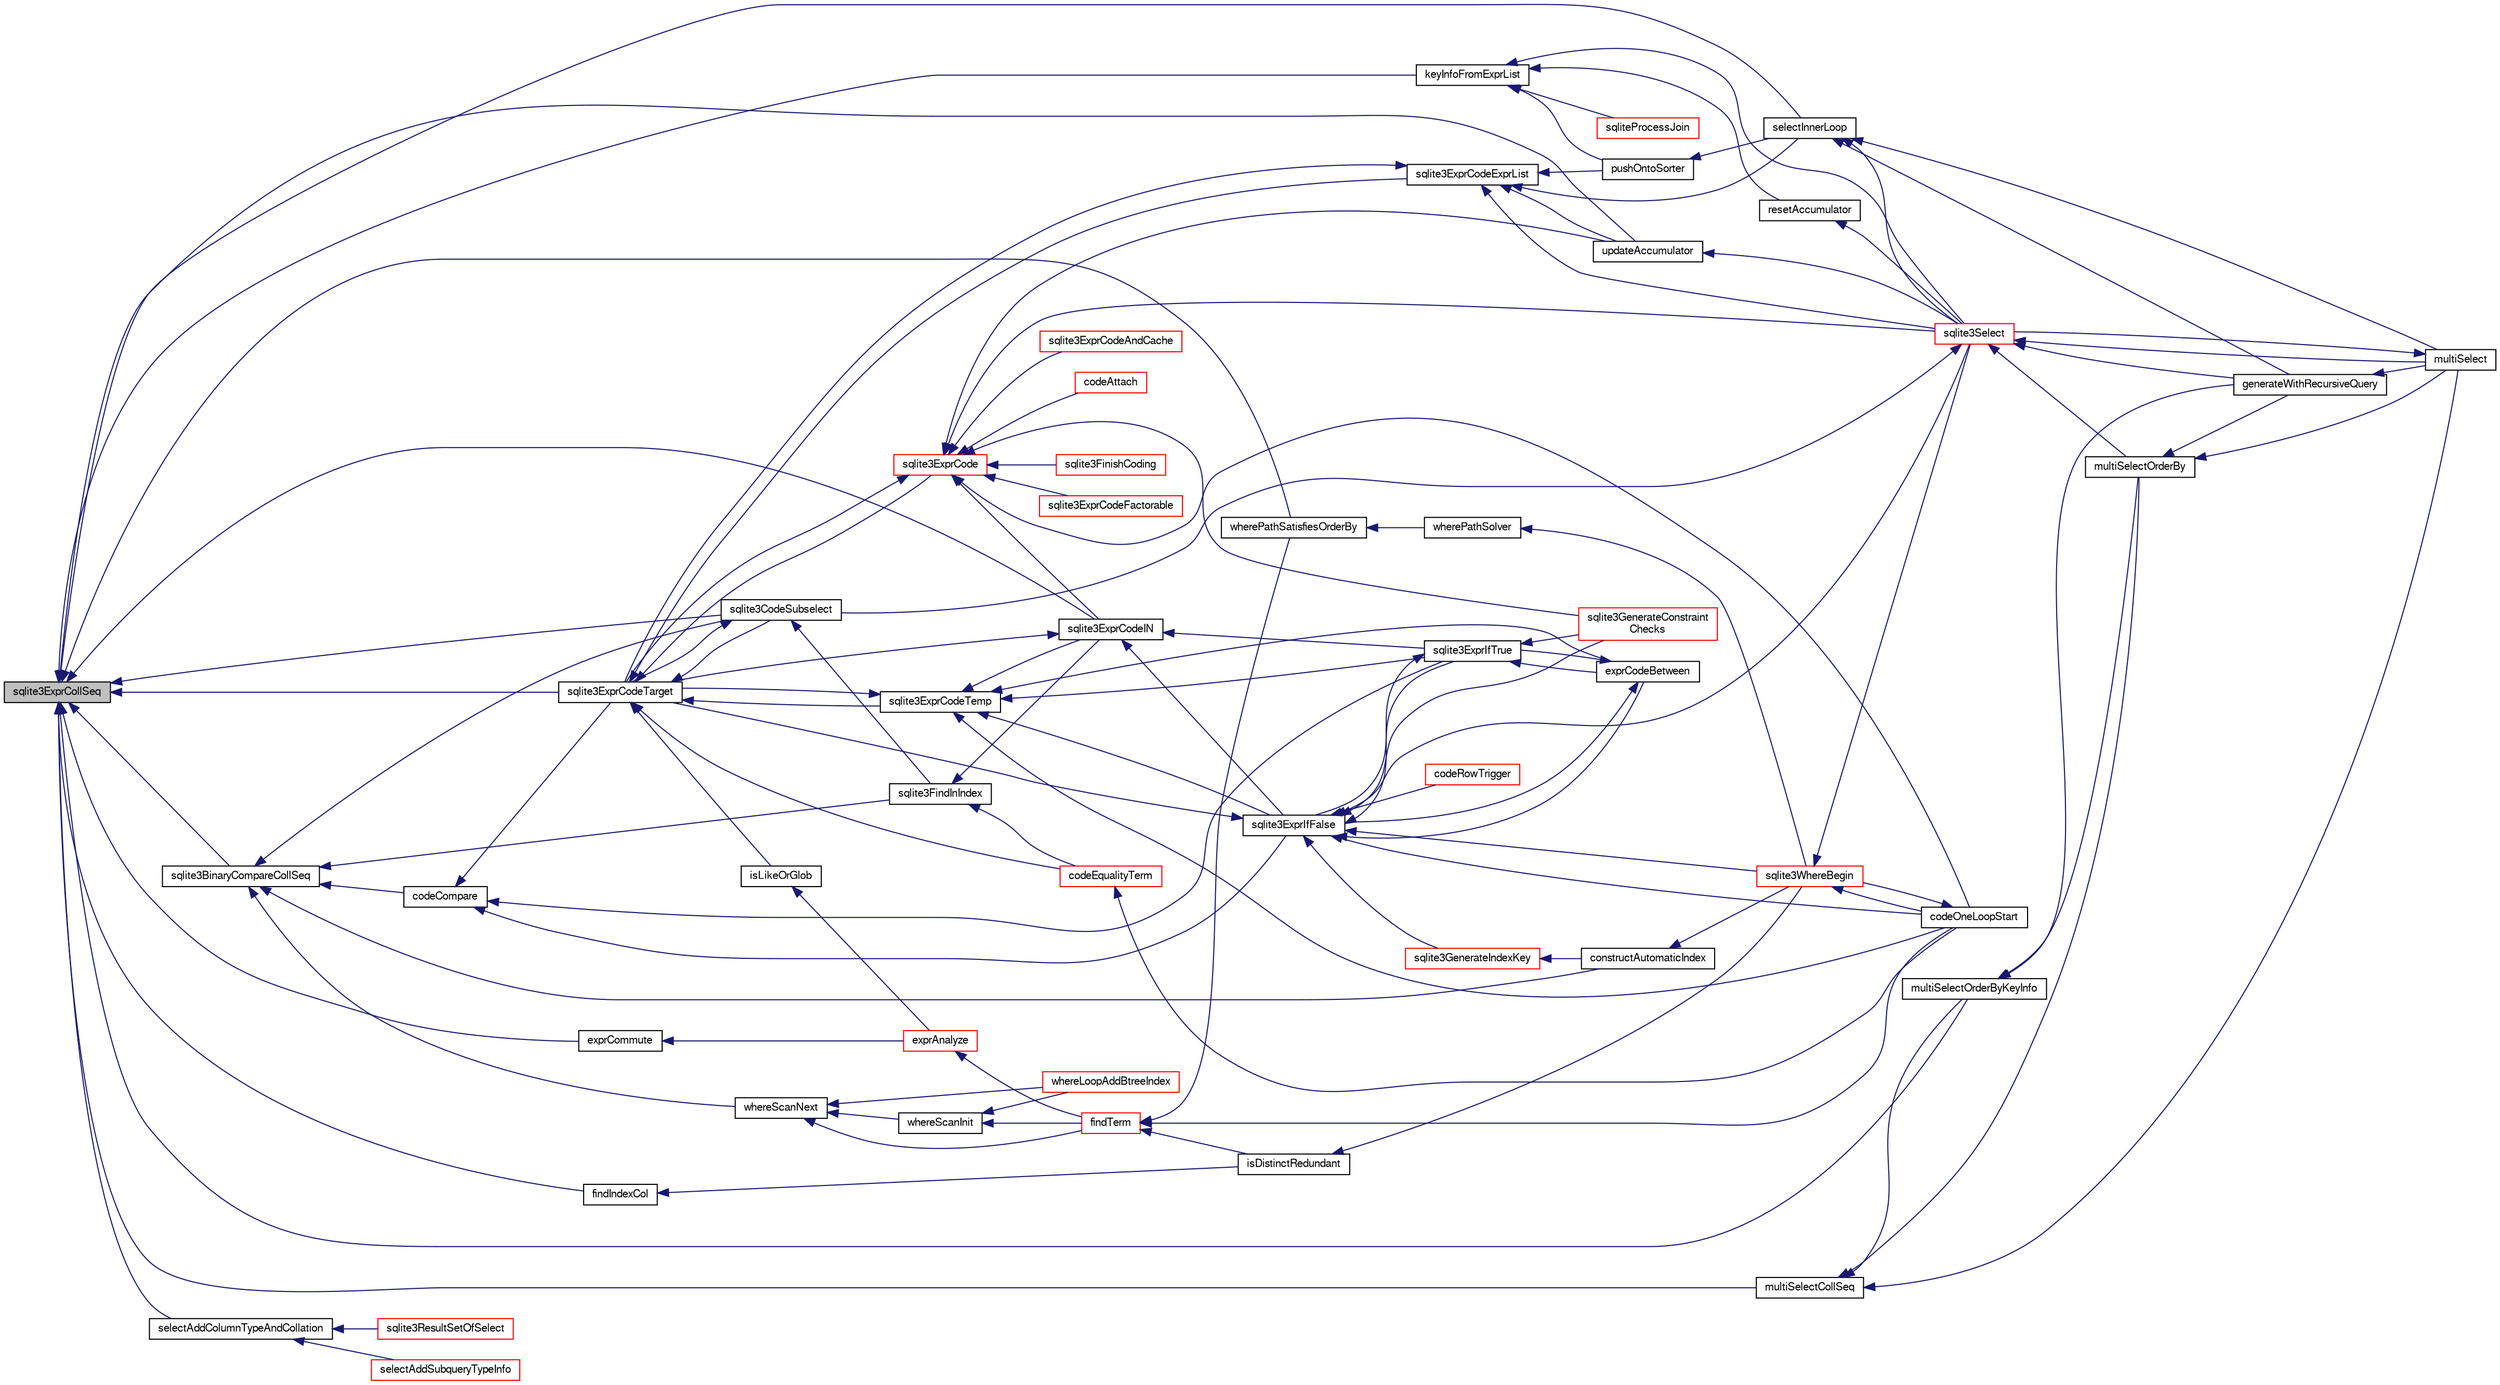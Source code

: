 digraph "sqlite3ExprCollSeq"
{
  edge [fontname="FreeSans",fontsize="10",labelfontname="FreeSans",labelfontsize="10"];
  node [fontname="FreeSans",fontsize="10",shape=record];
  rankdir="LR";
  Node528282 [label="sqlite3ExprCollSeq",height=0.2,width=0.4,color="black", fillcolor="grey75", style="filled", fontcolor="black"];
  Node528282 -> Node528283 [dir="back",color="midnightblue",fontsize="10",style="solid",fontname="FreeSans"];
  Node528283 [label="sqlite3BinaryCompareCollSeq",height=0.2,width=0.4,color="black", fillcolor="white", style="filled",URL="$sqlite3_8c.html#ad736cef22bdf857cc89b9411ffca6af6"];
  Node528283 -> Node528284 [dir="back",color="midnightblue",fontsize="10",style="solid",fontname="FreeSans"];
  Node528284 [label="codeCompare",height=0.2,width=0.4,color="black", fillcolor="white", style="filled",URL="$sqlite3_8c.html#a8cca26a71db22ffabf292736aefd31a9"];
  Node528284 -> Node528285 [dir="back",color="midnightblue",fontsize="10",style="solid",fontname="FreeSans"];
  Node528285 [label="sqlite3ExprCodeTarget",height=0.2,width=0.4,color="black", fillcolor="white", style="filled",URL="$sqlite3_8c.html#a4f308397a0a3ed299ed31aaa1ae2a293"];
  Node528285 -> Node528286 [dir="back",color="midnightblue",fontsize="10",style="solid",fontname="FreeSans"];
  Node528286 [label="sqlite3CodeSubselect",height=0.2,width=0.4,color="black", fillcolor="white", style="filled",URL="$sqlite3_8c.html#aa69b46d2204a1d1b110107a1be12ee0c"];
  Node528286 -> Node528287 [dir="back",color="midnightblue",fontsize="10",style="solid",fontname="FreeSans"];
  Node528287 [label="sqlite3FindInIndex",height=0.2,width=0.4,color="black", fillcolor="white", style="filled",URL="$sqlite3_8c.html#af7d8c56ab0231f44bb5f87b3fafeffb2"];
  Node528287 -> Node528288 [dir="back",color="midnightblue",fontsize="10",style="solid",fontname="FreeSans"];
  Node528288 [label="sqlite3ExprCodeIN",height=0.2,width=0.4,color="black", fillcolor="white", style="filled",URL="$sqlite3_8c.html#ad9cf4f5b5ffb90c24a4a0900c8626193"];
  Node528288 -> Node528285 [dir="back",color="midnightblue",fontsize="10",style="solid",fontname="FreeSans"];
  Node528288 -> Node528289 [dir="back",color="midnightblue",fontsize="10",style="solid",fontname="FreeSans"];
  Node528289 [label="sqlite3ExprIfTrue",height=0.2,width=0.4,color="black", fillcolor="white", style="filled",URL="$sqlite3_8c.html#ad93a55237c23e1b743ab1f59df1a1444"];
  Node528289 -> Node528290 [dir="back",color="midnightblue",fontsize="10",style="solid",fontname="FreeSans"];
  Node528290 [label="exprCodeBetween",height=0.2,width=0.4,color="black", fillcolor="white", style="filled",URL="$sqlite3_8c.html#abd053493214542bca8f406f42145d173"];
  Node528290 -> Node528289 [dir="back",color="midnightblue",fontsize="10",style="solid",fontname="FreeSans"];
  Node528290 -> Node528291 [dir="back",color="midnightblue",fontsize="10",style="solid",fontname="FreeSans"];
  Node528291 [label="sqlite3ExprIfFalse",height=0.2,width=0.4,color="black", fillcolor="white", style="filled",URL="$sqlite3_8c.html#af97ecccb5d56e321e118414b08f65b71"];
  Node528291 -> Node528285 [dir="back",color="midnightblue",fontsize="10",style="solid",fontname="FreeSans"];
  Node528291 -> Node528290 [dir="back",color="midnightblue",fontsize="10",style="solid",fontname="FreeSans"];
  Node528291 -> Node528289 [dir="back",color="midnightblue",fontsize="10",style="solid",fontname="FreeSans"];
  Node528291 -> Node528292 [dir="back",color="midnightblue",fontsize="10",style="solid",fontname="FreeSans"];
  Node528292 [label="sqlite3GenerateIndexKey",height=0.2,width=0.4,color="red", fillcolor="white", style="filled",URL="$sqlite3_8c.html#ab85ac93d5c5e6760f45f07897be7f272"];
  Node528292 -> Node528320 [dir="back",color="midnightblue",fontsize="10",style="solid",fontname="FreeSans"];
  Node528320 [label="constructAutomaticIndex",height=0.2,width=0.4,color="black", fillcolor="white", style="filled",URL="$sqlite3_8c.html#aad43d38bc718f4c8e8d0dd8f33ed526f"];
  Node528320 -> Node528321 [dir="back",color="midnightblue",fontsize="10",style="solid",fontname="FreeSans"];
  Node528321 [label="sqlite3WhereBegin",height=0.2,width=0.4,color="red", fillcolor="white", style="filled",URL="$sqlite3_8c.html#acad049f5c9a96a8118cffd5e5ce89f7c"];
  Node528321 -> Node528324 [dir="back",color="midnightblue",fontsize="10",style="solid",fontname="FreeSans"];
  Node528324 [label="sqlite3Select",height=0.2,width=0.4,color="red", fillcolor="white", style="filled",URL="$sqlite3_8c.html#a2465ee8c956209ba4b272477b7c21a45"];
  Node528324 -> Node528286 [dir="back",color="midnightblue",fontsize="10",style="solid",fontname="FreeSans"];
  Node528324 -> Node528326 [dir="back",color="midnightblue",fontsize="10",style="solid",fontname="FreeSans"];
  Node528326 [label="generateWithRecursiveQuery",height=0.2,width=0.4,color="black", fillcolor="white", style="filled",URL="$sqlite3_8c.html#ade2c3663fa9c3b9676507984b9483942"];
  Node528326 -> Node528327 [dir="back",color="midnightblue",fontsize="10",style="solid",fontname="FreeSans"];
  Node528327 [label="multiSelect",height=0.2,width=0.4,color="black", fillcolor="white", style="filled",URL="$sqlite3_8c.html#a6456c61f3d9b2389738753cedfa24fa7"];
  Node528327 -> Node528324 [dir="back",color="midnightblue",fontsize="10",style="solid",fontname="FreeSans"];
  Node528324 -> Node528327 [dir="back",color="midnightblue",fontsize="10",style="solid",fontname="FreeSans"];
  Node528324 -> Node528328 [dir="back",color="midnightblue",fontsize="10",style="solid",fontname="FreeSans"];
  Node528328 [label="multiSelectOrderBy",height=0.2,width=0.4,color="black", fillcolor="white", style="filled",URL="$sqlite3_8c.html#afcdb8488c6f4dfdadaf9f04bca35b808"];
  Node528328 -> Node528326 [dir="back",color="midnightblue",fontsize="10",style="solid",fontname="FreeSans"];
  Node528328 -> Node528327 [dir="back",color="midnightblue",fontsize="10",style="solid",fontname="FreeSans"];
  Node528321 -> Node528330 [dir="back",color="midnightblue",fontsize="10",style="solid",fontname="FreeSans"];
  Node528330 [label="codeOneLoopStart",height=0.2,width=0.4,color="black", fillcolor="white", style="filled",URL="$sqlite3_8c.html#aa868875120b151c169cc79139ed6e008"];
  Node528330 -> Node528321 [dir="back",color="midnightblue",fontsize="10",style="solid",fontname="FreeSans"];
  Node528291 -> Node528318 [dir="back",color="midnightblue",fontsize="10",style="solid",fontname="FreeSans"];
  Node528318 [label="sqlite3GenerateConstraint\lChecks",height=0.2,width=0.4,color="red", fillcolor="white", style="filled",URL="$sqlite3_8c.html#aef639c1e6a0c0a67ca6e7690ad931bd2"];
  Node528291 -> Node528324 [dir="back",color="midnightblue",fontsize="10",style="solid",fontname="FreeSans"];
  Node528291 -> Node528310 [dir="back",color="midnightblue",fontsize="10",style="solid",fontname="FreeSans"];
  Node528310 [label="codeRowTrigger",height=0.2,width=0.4,color="red", fillcolor="white", style="filled",URL="$sqlite3_8c.html#a463cea5aaaf388b560b206570a0022fc"];
  Node528291 -> Node528330 [dir="back",color="midnightblue",fontsize="10",style="solid",fontname="FreeSans"];
  Node528291 -> Node528321 [dir="back",color="midnightblue",fontsize="10",style="solid",fontname="FreeSans"];
  Node528289 -> Node528291 [dir="back",color="midnightblue",fontsize="10",style="solid",fontname="FreeSans"];
  Node528289 -> Node528318 [dir="back",color="midnightblue",fontsize="10",style="solid",fontname="FreeSans"];
  Node528288 -> Node528291 [dir="back",color="midnightblue",fontsize="10",style="solid",fontname="FreeSans"];
  Node528287 -> Node528331 [dir="back",color="midnightblue",fontsize="10",style="solid",fontname="FreeSans"];
  Node528331 [label="codeEqualityTerm",height=0.2,width=0.4,color="red", fillcolor="white", style="filled",URL="$sqlite3_8c.html#ad88a57073f031452c9843e97f15acc47"];
  Node528331 -> Node528330 [dir="back",color="midnightblue",fontsize="10",style="solid",fontname="FreeSans"];
  Node528286 -> Node528285 [dir="back",color="midnightblue",fontsize="10",style="solid",fontname="FreeSans"];
  Node528285 -> Node528333 [dir="back",color="midnightblue",fontsize="10",style="solid",fontname="FreeSans"];
  Node528333 [label="sqlite3ExprCodeTemp",height=0.2,width=0.4,color="black", fillcolor="white", style="filled",URL="$sqlite3_8c.html#a3bc5c1ccb3c5851847e2aeb4a84ae1fc"];
  Node528333 -> Node528288 [dir="back",color="midnightblue",fontsize="10",style="solid",fontname="FreeSans"];
  Node528333 -> Node528285 [dir="back",color="midnightblue",fontsize="10",style="solid",fontname="FreeSans"];
  Node528333 -> Node528290 [dir="back",color="midnightblue",fontsize="10",style="solid",fontname="FreeSans"];
  Node528333 -> Node528289 [dir="back",color="midnightblue",fontsize="10",style="solid",fontname="FreeSans"];
  Node528333 -> Node528291 [dir="back",color="midnightblue",fontsize="10",style="solid",fontname="FreeSans"];
  Node528333 -> Node528330 [dir="back",color="midnightblue",fontsize="10",style="solid",fontname="FreeSans"];
  Node528285 -> Node528334 [dir="back",color="midnightblue",fontsize="10",style="solid",fontname="FreeSans"];
  Node528334 [label="sqlite3ExprCode",height=0.2,width=0.4,color="red", fillcolor="white", style="filled",URL="$sqlite3_8c.html#a75f270fb0b111b86924cca4ea507b417"];
  Node528334 -> Node528288 [dir="back",color="midnightblue",fontsize="10",style="solid",fontname="FreeSans"];
  Node528334 -> Node528285 [dir="back",color="midnightblue",fontsize="10",style="solid",fontname="FreeSans"];
  Node528334 -> Node528335 [dir="back",color="midnightblue",fontsize="10",style="solid",fontname="FreeSans"];
  Node528335 [label="sqlite3ExprCodeFactorable",height=0.2,width=0.4,color="red", fillcolor="white", style="filled",URL="$sqlite3_8c.html#a843f7fd58eec5a683c1fd8435fcd1e84"];
  Node528334 -> Node528336 [dir="back",color="midnightblue",fontsize="10",style="solid",fontname="FreeSans"];
  Node528336 [label="sqlite3ExprCodeAndCache",height=0.2,width=0.4,color="red", fillcolor="white", style="filled",URL="$sqlite3_8c.html#ae3e46527d9b7fc9cb9236d21a5e6b1d8"];
  Node528334 -> Node528337 [dir="back",color="midnightblue",fontsize="10",style="solid",fontname="FreeSans"];
  Node528337 [label="codeAttach",height=0.2,width=0.4,color="red", fillcolor="white", style="filled",URL="$sqlite3_8c.html#ade4e9e30d828a19c191fdcb098676d5b"];
  Node528334 -> Node528340 [dir="back",color="midnightblue",fontsize="10",style="solid",fontname="FreeSans"];
  Node528340 [label="sqlite3FinishCoding",height=0.2,width=0.4,color="red", fillcolor="white", style="filled",URL="$sqlite3_8c.html#a651bc5b446c276c092705856d995b278"];
  Node528334 -> Node528318 [dir="back",color="midnightblue",fontsize="10",style="solid",fontname="FreeSans"];
  Node528334 -> Node528342 [dir="back",color="midnightblue",fontsize="10",style="solid",fontname="FreeSans"];
  Node528342 [label="updateAccumulator",height=0.2,width=0.4,color="black", fillcolor="white", style="filled",URL="$sqlite3_8c.html#a1681660dd3ecd50c8727d6e56a537bd9"];
  Node528342 -> Node528324 [dir="back",color="midnightblue",fontsize="10",style="solid",fontname="FreeSans"];
  Node528334 -> Node528324 [dir="back",color="midnightblue",fontsize="10",style="solid",fontname="FreeSans"];
  Node528334 -> Node528330 [dir="back",color="midnightblue",fontsize="10",style="solid",fontname="FreeSans"];
  Node528285 -> Node528343 [dir="back",color="midnightblue",fontsize="10",style="solid",fontname="FreeSans"];
  Node528343 [label="sqlite3ExprCodeExprList",height=0.2,width=0.4,color="black", fillcolor="white", style="filled",URL="$sqlite3_8c.html#a05b2b3dc3de7565de24eb3a2ff4e9566"];
  Node528343 -> Node528285 [dir="back",color="midnightblue",fontsize="10",style="solid",fontname="FreeSans"];
  Node528343 -> Node528344 [dir="back",color="midnightblue",fontsize="10",style="solid",fontname="FreeSans"];
  Node528344 [label="pushOntoSorter",height=0.2,width=0.4,color="black", fillcolor="white", style="filled",URL="$sqlite3_8c.html#a4555397beb584a386e7739cf022a6651"];
  Node528344 -> Node528345 [dir="back",color="midnightblue",fontsize="10",style="solid",fontname="FreeSans"];
  Node528345 [label="selectInnerLoop",height=0.2,width=0.4,color="black", fillcolor="white", style="filled",URL="$sqlite3_8c.html#ababe0933661ebe67eb0e6074bb1fd411"];
  Node528345 -> Node528326 [dir="back",color="midnightblue",fontsize="10",style="solid",fontname="FreeSans"];
  Node528345 -> Node528327 [dir="back",color="midnightblue",fontsize="10",style="solid",fontname="FreeSans"];
  Node528345 -> Node528324 [dir="back",color="midnightblue",fontsize="10",style="solid",fontname="FreeSans"];
  Node528343 -> Node528345 [dir="back",color="midnightblue",fontsize="10",style="solid",fontname="FreeSans"];
  Node528343 -> Node528342 [dir="back",color="midnightblue",fontsize="10",style="solid",fontname="FreeSans"];
  Node528343 -> Node528324 [dir="back",color="midnightblue",fontsize="10",style="solid",fontname="FreeSans"];
  Node528285 -> Node528346 [dir="back",color="midnightblue",fontsize="10",style="solid",fontname="FreeSans"];
  Node528346 [label="isLikeOrGlob",height=0.2,width=0.4,color="black", fillcolor="white", style="filled",URL="$sqlite3_8c.html#a6c38e495198bf8976f68d1a6ebd74a50"];
  Node528346 -> Node528347 [dir="back",color="midnightblue",fontsize="10",style="solid",fontname="FreeSans"];
  Node528347 [label="exprAnalyze",height=0.2,width=0.4,color="red", fillcolor="white", style="filled",URL="$sqlite3_8c.html#acb10e48c9a4184a4edd9bfd5b14ad0b7"];
  Node528347 -> Node528348 [dir="back",color="midnightblue",fontsize="10",style="solid",fontname="FreeSans"];
  Node528348 [label="findTerm",height=0.2,width=0.4,color="red", fillcolor="white", style="filled",URL="$sqlite3_8c.html#af26eb1eed85001fcf29fa189b631ac4b"];
  Node528348 -> Node528349 [dir="back",color="midnightblue",fontsize="10",style="solid",fontname="FreeSans"];
  Node528349 [label="isDistinctRedundant",height=0.2,width=0.4,color="black", fillcolor="white", style="filled",URL="$sqlite3_8c.html#acfc2ade61d376596f173a8f70fea379b"];
  Node528349 -> Node528321 [dir="back",color="midnightblue",fontsize="10",style="solid",fontname="FreeSans"];
  Node528348 -> Node528330 [dir="back",color="midnightblue",fontsize="10",style="solid",fontname="FreeSans"];
  Node528348 -> Node528350 [dir="back",color="midnightblue",fontsize="10",style="solid",fontname="FreeSans"];
  Node528350 [label="wherePathSatisfiesOrderBy",height=0.2,width=0.4,color="black", fillcolor="white", style="filled",URL="$sqlite3_8c.html#a0d0fdea0c17942906bcb742c15cf8861"];
  Node528350 -> Node528351 [dir="back",color="midnightblue",fontsize="10",style="solid",fontname="FreeSans"];
  Node528351 [label="wherePathSolver",height=0.2,width=0.4,color="black", fillcolor="white", style="filled",URL="$sqlite3_8c.html#aebc15a04540468c220b31d00e9b29fe6"];
  Node528351 -> Node528321 [dir="back",color="midnightblue",fontsize="10",style="solid",fontname="FreeSans"];
  Node528285 -> Node528331 [dir="back",color="midnightblue",fontsize="10",style="solid",fontname="FreeSans"];
  Node528284 -> Node528289 [dir="back",color="midnightblue",fontsize="10",style="solid",fontname="FreeSans"];
  Node528284 -> Node528291 [dir="back",color="midnightblue",fontsize="10",style="solid",fontname="FreeSans"];
  Node528283 -> Node528287 [dir="back",color="midnightblue",fontsize="10",style="solid",fontname="FreeSans"];
  Node528283 -> Node528286 [dir="back",color="midnightblue",fontsize="10",style="solid",fontname="FreeSans"];
  Node528283 -> Node528355 [dir="back",color="midnightblue",fontsize="10",style="solid",fontname="FreeSans"];
  Node528355 [label="whereScanNext",height=0.2,width=0.4,color="black", fillcolor="white", style="filled",URL="$sqlite3_8c.html#a9e9c2943f8e78b0d225912d165bdaee2"];
  Node528355 -> Node528356 [dir="back",color="midnightblue",fontsize="10",style="solid",fontname="FreeSans"];
  Node528356 [label="whereScanInit",height=0.2,width=0.4,color="black", fillcolor="white", style="filled",URL="$sqlite3_8c.html#ab7a6bce9b1760a3db93cca329216e5c9"];
  Node528356 -> Node528348 [dir="back",color="midnightblue",fontsize="10",style="solid",fontname="FreeSans"];
  Node528356 -> Node528357 [dir="back",color="midnightblue",fontsize="10",style="solid",fontname="FreeSans"];
  Node528357 [label="whereLoopAddBtreeIndex",height=0.2,width=0.4,color="red", fillcolor="white", style="filled",URL="$sqlite3_8c.html#abde05643b060182010b7eb8098125a05"];
  Node528355 -> Node528348 [dir="back",color="midnightblue",fontsize="10",style="solid",fontname="FreeSans"];
  Node528355 -> Node528357 [dir="back",color="midnightblue",fontsize="10",style="solid",fontname="FreeSans"];
  Node528283 -> Node528320 [dir="back",color="midnightblue",fontsize="10",style="solid",fontname="FreeSans"];
  Node528282 -> Node528286 [dir="back",color="midnightblue",fontsize="10",style="solid",fontname="FreeSans"];
  Node528282 -> Node528288 [dir="back",color="midnightblue",fontsize="10",style="solid",fontname="FreeSans"];
  Node528282 -> Node528285 [dir="back",color="midnightblue",fontsize="10",style="solid",fontname="FreeSans"];
  Node528282 -> Node528345 [dir="back",color="midnightblue",fontsize="10",style="solid",fontname="FreeSans"];
  Node528282 -> Node528361 [dir="back",color="midnightblue",fontsize="10",style="solid",fontname="FreeSans"];
  Node528361 [label="keyInfoFromExprList",height=0.2,width=0.4,color="black", fillcolor="white", style="filled",URL="$sqlite3_8c.html#a68913ccee48e2f0a6d5161eda353c2ac"];
  Node528361 -> Node528362 [dir="back",color="midnightblue",fontsize="10",style="solid",fontname="FreeSans"];
  Node528362 [label="sqliteProcessJoin",height=0.2,width=0.4,color="red", fillcolor="white", style="filled",URL="$sqlite3_8c.html#a4c90acd601941efc455f7b09a7f9d6a9"];
  Node528361 -> Node528344 [dir="back",color="midnightblue",fontsize="10",style="solid",fontname="FreeSans"];
  Node528361 -> Node528377 [dir="back",color="midnightblue",fontsize="10",style="solid",fontname="FreeSans"];
  Node528377 [label="resetAccumulator",height=0.2,width=0.4,color="black", fillcolor="white", style="filled",URL="$sqlite3_8c.html#aaaebef1047a9d25a999511df2be67151"];
  Node528377 -> Node528324 [dir="back",color="midnightblue",fontsize="10",style="solid",fontname="FreeSans"];
  Node528361 -> Node528324 [dir="back",color="midnightblue",fontsize="10",style="solid",fontname="FreeSans"];
  Node528282 -> Node528378 [dir="back",color="midnightblue",fontsize="10",style="solid",fontname="FreeSans"];
  Node528378 [label="selectAddColumnTypeAndCollation",height=0.2,width=0.4,color="black", fillcolor="white", style="filled",URL="$sqlite3_8c.html#af0d3e812ed68a0aabcc6cfeeb0ac523f"];
  Node528378 -> Node528374 [dir="back",color="midnightblue",fontsize="10",style="solid",fontname="FreeSans"];
  Node528374 [label="sqlite3ResultSetOfSelect",height=0.2,width=0.4,color="red", fillcolor="white", style="filled",URL="$sqlite3_8c.html#ade35a86757654a36498d74152aa2fda8"];
  Node528378 -> Node528379 [dir="back",color="midnightblue",fontsize="10",style="solid",fontname="FreeSans"];
  Node528379 [label="selectAddSubqueryTypeInfo",height=0.2,width=0.4,color="red", fillcolor="white", style="filled",URL="$sqlite3_8c.html#aa50a80693ae7262c2befdf1c0980a0a1"];
  Node528282 -> Node528381 [dir="back",color="midnightblue",fontsize="10",style="solid",fontname="FreeSans"];
  Node528381 [label="multiSelectCollSeq",height=0.2,width=0.4,color="black", fillcolor="white", style="filled",URL="$sqlite3_8c.html#aea93d5ccdcad653afbabba9a4b1ae3d8"];
  Node528381 -> Node528382 [dir="back",color="midnightblue",fontsize="10",style="solid",fontname="FreeSans"];
  Node528382 [label="multiSelectOrderByKeyInfo",height=0.2,width=0.4,color="black", fillcolor="white", style="filled",URL="$sqlite3_8c.html#a3b58e0e1740b5e4d4cbc8322541d4de8"];
  Node528382 -> Node528326 [dir="back",color="midnightblue",fontsize="10",style="solid",fontname="FreeSans"];
  Node528382 -> Node528328 [dir="back",color="midnightblue",fontsize="10",style="solid",fontname="FreeSans"];
  Node528381 -> Node528327 [dir="back",color="midnightblue",fontsize="10",style="solid",fontname="FreeSans"];
  Node528381 -> Node528328 [dir="back",color="midnightblue",fontsize="10",style="solid",fontname="FreeSans"];
  Node528282 -> Node528382 [dir="back",color="midnightblue",fontsize="10",style="solid",fontname="FreeSans"];
  Node528282 -> Node528342 [dir="back",color="midnightblue",fontsize="10",style="solid",fontname="FreeSans"];
  Node528282 -> Node528383 [dir="back",color="midnightblue",fontsize="10",style="solid",fontname="FreeSans"];
  Node528383 [label="exprCommute",height=0.2,width=0.4,color="black", fillcolor="white", style="filled",URL="$sqlite3_8c.html#ab6bc22735005ef5fc9bd51cd269f54be"];
  Node528383 -> Node528347 [dir="back",color="midnightblue",fontsize="10",style="solid",fontname="FreeSans"];
  Node528282 -> Node528384 [dir="back",color="midnightblue",fontsize="10",style="solid",fontname="FreeSans"];
  Node528384 [label="findIndexCol",height=0.2,width=0.4,color="black", fillcolor="white", style="filled",URL="$sqlite3_8c.html#a6ac4261eecc9cc8a410b6168f911893f"];
  Node528384 -> Node528349 [dir="back",color="midnightblue",fontsize="10",style="solid",fontname="FreeSans"];
  Node528282 -> Node528350 [dir="back",color="midnightblue",fontsize="10",style="solid",fontname="FreeSans"];
}

